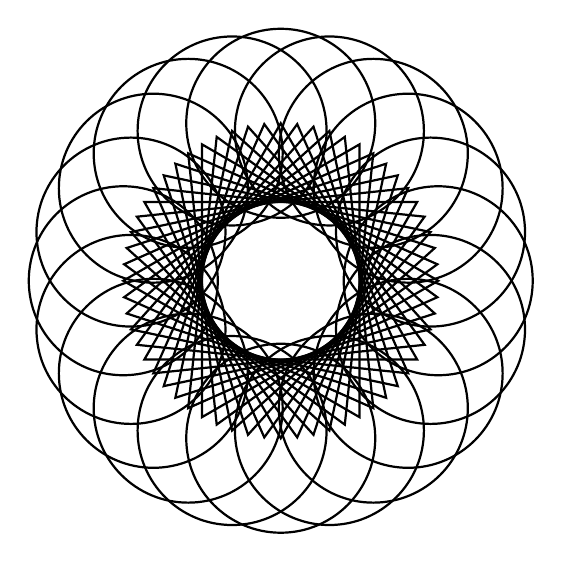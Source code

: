 \begin{tikzpicture}[scale=2]
    \foreach \i in {1,...,20} {
        \draw[thick, line cap=round, rotate=\i*18] (90:1) -- (210:1) -- (-30:1) -- cycle;
        \draw[thick, line cap=round] (\i*18:1) circle (0.6);
    }
\end{tikzpicture}